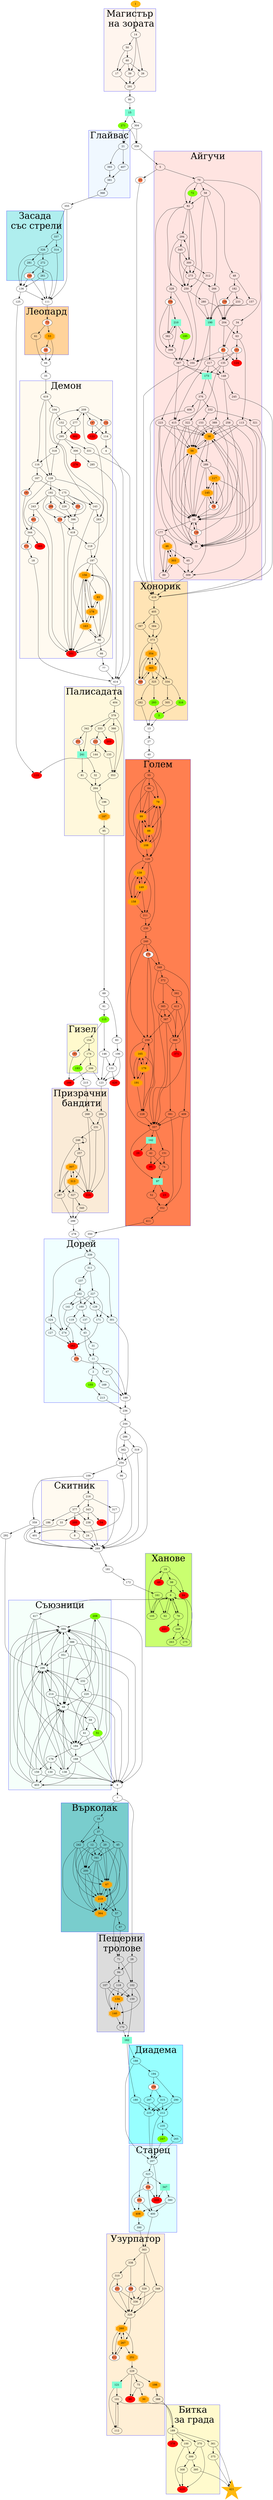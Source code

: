 digraph Uzurpator {
    fontsize = 50
    subgraph deaths {
        node [color=red, style=filled] 
        23, 29, 49, 54, 84, 85, 90, 110, 122, 124, 166, 201
        203, 205, 221, 224, 262, 276, 302, 335, 371, 378
        383, 410, 420
    }
    subgraph battles {
        node [shape=doubleoctagon, color=orange, style=filled]
        30, 38, 46, 53, 67, 79, 56, 88, 93, 99, 108, 117, 134
        139, 140, 145, 149, 156, 158, 163, 165, 178, 179, 187
        191, 198, 219, 251, 260, 267, 303, 307, 313, 354, 364
        365, 408
    }
    subgraph chance {
        node [shape=box, color=aquamarine, style=filled]
        15, 97, 121, 142, 162, 190, 210, 241, 347, 173
    }
    subgraph awards {
        node [color=chartreuse, style=filled]
        3, 72, 115, 195, 271, 293, 316, 193, 155, 208, 51, 247
    }
    subgraph bads {
        node [style=radial, fillcolor="coral;0.2:white;0.8"]
        36, 73, 76, 92, 103, 126, 132, 147, 183, 185, 222
        234, 252, 253, 255, 270, 279, 288, 298, 346
        356, 358, 369, 374, 402, 412, 239, 25, 248, 256
    }

    subgraph cluster_magistar_na_zorata {
        color = blue
        bgcolor = seashell
        label = "Магистър\n на зората"
        14, 50, 60, 39, 26, 17, 291
    }

    subgraph cluster_honorik {
        color = blue
        bgcolor = moccasin
        label = "Хонорик"
        416, 405, 397, 384, 373, 354, 365, 346, 325, 334, 282
        293, 316, 305, 3
    }

    subgraph cluster_glayvas {
        color = blue
        bgcolor = aliceblue
        label = "Глайвас"
        21, 393, 407, 381, 368
    }

    subgraph cluster_ayguchi {
        color = blue
        bgcolor = mistyrose
        label = "Айгучи"
        5, 70, 72, 58, 34, 48, 82, 294, 300, 273, 250, 164
        182, 239, 233, 190, 239, 204, 217, 223, 56, 22
        38, 10, 63, 312, 157, 266, 113, 280, 328, 356, 345, 210
        382, 195, 398, 103, 92, 367, 124, 173, 135, 376
        415, 148, 322, 332, 389, 258, 153, 245, 321, 177, 303
        46, 89, 65, 309, 289, 117, 145, 76, 126, 406
    }

    subgraph cluster_golem {
        color = blue
        bgcolor = coral
        label = "Голем"
        55, 64, 79, 88, 99, 108, 120, 139, 149, 158, 211, 230
        240, 270, 259, 165, 179, 191, 228, 348, 372, 385, 392, 413
        360, 357, 142, 29, 42, 151, 85, 74, 97, 23, 52, 352, 411
        387, 409, 391, 371
    }

    subgraph cluster_zasada_streli {
        color = blue
        bgcolor = paleturquoise
        label = "Засада\n със стрели"
        337, 326, 281, 272, 314, 261, 248
    }

    subgraph cluster_leopard {
        color = blue
        bgcolor = burlywood1
        label = "Леопард"
        73, 53, 61, 36
    }

    subgraph cluster_demon {
        color = blue
        bgcolor = floralwhite
        label = "Демон"
        419, 104, 116, 128, 143, 152, 167, 175, 183, 192, 243, 234, 288, 255
        226, 402, 396, 418, 344, 374, 18, 201, 283, 218, 197, 209, 147
        132, 277, 122, 114, 295, 302, 156, 93, 178, 163, 86, 66, 276, 285
        4, 331, 383, 318, 306
    }

    subgraph cluster_palisadata {
        color = blue
        bgcolor = cornsilk
        label = "Палисадата"
        404, 379, 366, 342, 333, 222, 203, 252, 144, 133, 241, 353, 32, 81, 264
        196, 187, 95
    }

    subgraph cluster_prizrachni_banditi {
        color = blue
        bgcolor = antiquewhite
        label = "Призрачни\n бандити"
        284, 268, 231, 246, 257, 307, 313, 224, 327, 340, 287
    }

    subgraph cluster_gizel {
        color = blue
        bgcolor = lemonchiffon
        label = "Гизел"
        154, 174, 185, 193, 206
    }

    subgraph cluster_dorei {
        color = blue
        bgcolor = azure
        label = "Дорей"
        324, 311, 301, 274, 127, 339, 262, 279, 237, 202, 227, 160, 129, 141
        137, 119, 171, 31, 11, 2, 47, 155, 213, 169, 43
    }

    subgraph cluster_skitnik {
        color = blue
        bgcolor = floralwhite
        label = "Скитник"
        216, 377, 343, 238, 205, 186, 8, 24, 33, 54
    }

    subgraph cluster_hanove {
        color = blue
        bgcolor = darkolivegreen1
        label = "Ханове"
        161, 105, 62, 78, 19, 49, 98, 6, 84, 221, 249, 275, 263
    }

    subgraph cluster_sayuznici {
        color = blue
        bgcolor = mintcream
        label = "Съюзници"
        417, 394, 296, 184, 68, 232, 214, 220, 208, 176, 168, 159, 130, 138
        403, 386, 351, 59, 51, 41
    }

    subgraph cluster_varkolak {
        color = blue
        bgcolor = darkslategray3
        label = "Върколак"
        16, 37, 242, 12, 45, 20, 341, 200, 67, 219, 364, 57, 87
    }

    subgraph cluster_peshterni_trolove {
        color = blue
        bgcolor = gainsboro
        label = "Пещерни\n тролове"
        28, 71, 94, 102, 107, 118, 150, 134, 140, 170
    }

    subgraph cluster_diadema {
        color = blue
        bgcolor = darkslategray1
        label = "Диадема"
        188, 194, 256, 297, 314, 290, 180, 225, 212, 235, 247, 265, 315
    }

    subgraph cluster_starec {
        color = blue
        bgcolor = lightcyan
        label = "Старец"
        207, 323, 335, 358, 347, 369, 380, 408, 390, 400
    }

    subgraph cluster_uzurpator {
        color = blue
        bgcolor = papayawhip
        label = "Узурпатор"
        363, 338, 310, 329, 298, 253, 349, 336, 320, 260, 267, 412, 251, 229
        121, 75, 198, 101, 90, 30, 388, 113, 112
    }

    subgraph cluster_bitka_za_grada {
        color = blue
        bgcolor = lemonchiffon
        label = "Битка\n за града"
        189, 378, 100, 379, 399, 361, 308, 395, 375, 370, 410
    }

    1 [color=darkgoldenrod1, style=filled]
    1 -> 14
    2 -> 155, 169
    3 -> 13
    4 -> 414
    5 -> 25, 70
    6 -> 417, 105, 78, 62
    7 -> 16, 28
    8 -> 269
    9 -> 7
    10 -> 177, 126
    11 -> 2, 47
    12 -> 341, 200, 67, 219, 364
    13 -> 27
    14 -> 26, 39, 50
    15 -> 304, 271
    16 -> 37, 242
    17 -> 291
    18 -> 414
    19 -> 49, 84, 98
    20 -> 341, 200, 67, 219, 364
    21 -> 407, 393
    22 -> 38, 56, 10
    23
    24 -> 269
    25 -> 416
    26 -> 291
    27 -> 40
    28 -> 94, 102
    29
    30 -> 189
    31 -> 11
    32 -> 264
    33 -> 269
    34 -> 63, 92
    35 -> 419
    36 -> 44
    37 -> 242, 12, 20, 45
    38 -> 289, 56, 22, 10
    39 -> 291
    40 -> 55
    41 -> 296, 394, 184, 9
    42 -> 85, 74
    43 -> 31, 11
    44 -> 35
    45 -> 341, 67, 219, 364
    46 -> 65, 303, 89
    47 -> 199
    48 -> 157, 182
    49
    50 -> 60, 17
    51 -> 296, 394, 184, 9
    52 -> 352
    53 -> 36, 44
    54
    55 -> 64, 79, 88, 99, 108
    56 -> 289, 38, 22, 10
    57 -> 87, 71
    58 -> 250, 266, 82
    59 -> 51, 41
    60 -> 26, 39, 17
    61 -> 44
    62 -> 6
    63 -> 113, 103
    64 -> 79, 88, 99, 108
    65 -> 309
    66 -> 77
    67 -> 57, 219, 364
    68 -> 59
    69 -> 83, 91
    70 -> 34, 48, 58, 72, 82
    71 -> 94, 102
    72 -> 82
    73 -> 61, 53
    74 -> 97
    75 -> 30, 90
    76 -> 10, 145, 117
    77 -> 414
    78 -> 6, 221, 249
    79 -> 120, 99, 108
    80 -> 15
    81 -> 264
    82 -> 294, 300, 273, 250, 164
    83 -> 106
    84
    85
    86 -> 66, 163, 178, 156, 201
    87 -> 71
    88 -> 120, 79, 99, 108
    89 -> 303, 46
    90
    91 -> 115
    92 -> 124, 135, 164
    93 -> 86, 178
    94 -> 107, 118
    95 -> 69
    96 -> 401
    97 -> 52, 23
    98 -> 6, 84
    99 -> 120, 79, 88, 108
    100 -> 399, 410
    101 -> 112, 189
    102 -> 134, 140, 150
    103 -> 124, 135, 164
    104 -> 143, 152
    105 -> 6, 19
    106 -> 123, 131
    107 -> 134, 140, 150
    108 -> 120, 79, 99, 88
    109 -> 359, 216
    110
    111 -> 73
    112 -> 101
    113 -> 56, 22, 38, 10
    114 -> 4
    115 -> 146, 154
    116 -> 167, 128
    117 -> 309, 145, 76, 10
    118 -> 134, 140, 150
    119 -> 274, 43
    120 -> 230, 139, 149, 158
    121 -> 101, 112
    122
    123 -> 284
    124
    125 -> 110
    126 -> 22, 38, 56, 10
    127 -> 262
    128 -> 192, 201, 283
    129 -> 301, 171
    130 -> 403, 296, 394, 68, 9
    131 -> 123, 420
    132 -> 122, 114
    133 -> 353
    134 -> 170, 140
    135 -> 415, 148, 173
    136 -> 125, 111
    137 -> 43
    138 -> 296, 394, 68, 9
    139 -> 211, 149, 158
    140 -> 170, 134
    141 -> 262
    142 -> 42, 29
    143 -> 201, 283
    144 -> 110
    145 -> 309, 117, 76, 10
    146 -> 123, 131
    147 -> 122, 114
    148 -> 245, 258
    149 -> 211, 139, 158
    150 -> 162
    151 -> 85, 74
    152 -> 295, 302
    153 -> 56, 22, 38, 10
    154 -> 174, 185
    155 -> 213
    156 -> 93, 86, 163, 178, 201
    157 -> 204, 190
    158 -> 211, 139, 149
    159 -> 403, 296, 394, 68, 9
    160 -> 137, 119
    161 -> 105, 78, 62
    162 -> 180, 188
    163 -> 86, 156, 178, 201
    164 -> 416
    165 -> 228, 191, 179
    166
    167 -> 175, 183
    168 -> 138, 403, 296, 394, 68, 9
    169 -> 199
    170 -> 162
    171 -> 262
    172 -> 161
    173 -> 376, 389
    174 -> 193, 206
    175 -> 226, 234, 143, 255
    176 -> 159, 130, 138
    177 -> 46, 89, 303
    178 -> 93, 163, 156
    179 -> 228, 191, 165
    180 -> 225, 212
    181 -> 172
    182 -> 233, 239
    183 -> 344
    184 -> 176, 168
    185 -> 166
    186 -> 269
    187 -> 95
    188 -> 194, 207
    189 -> 100, 361, 370, 378
    190 -> 217, 223
    191 -> 228, 165, 179
    192 -> 288, 226, 234, 243, 255
    193 -> 215
    194 -> 290, 256
    195 -> 367
    196 -> 187
    197 -> 178, 163, 156, 201
    198 -> 388
    199 -> 236
    200 -> 67, 219, 364
    201
    202 -> 274, 160, 141, 129
    203
    204 -> 63, 92
    205 -> 24, 8
    206 -> 123, 166
    207 -> 323, 335
    208 -> 394, 184, 68, 9
    209 -> 132, 147, 277
    210 -> 195, 398, 382
    211 -> 230
    212 -> 207, 235
    213 -> 236
    214 -> 394, 184, 68, 9
    215 -> 268
    216 -> 377, 343, 317
    217 -> 415, 148, 173
    218 -> 209, 197
    219 -> 57, 67, 364
    220 -> 394, 184, 68, 9
    221
    222 -> 144, 133
    223 -> 56, 22, 38, 10
    224
    225 -> 207
    226 -> 396
    227 -> 171, 160, 141, 129
    228 -> 259, 357
    // 228 -> 48 - error
    229 -> 198, 121, 90, 75
    230 -> 240
    231 -> 246, 224
    232 -> 220, 208
    233 -> 204, 190
    234 -> 418, 201
    235 -> 247, 265
    236 -> 244
    237 -> 202
    238 -> 269
    239 -> 204, 190
    240 -> 259, 348, 270, 357
    241 -> 81, 32
    242 -> 341, 200, 67, 219, 364
    243 -> 201, 402
    244 -> 254, 269, 286
    245 -> 416
    246 -> 257, 287, 246
    247 -> 207
    248 -> 111, 136
    249 -> 263, 275
    250 -> 280, 164
    251 -> 229
    252 -> 241
    253 -> 336, 320
    254 -> 96, 109
    255 -> 396
    256 -> 297, 315
    257 -> 224, 307, 313
    258 -> 56, 22, 38, 10
    259 -> 165, 179, 191
    260 -> 412, 267, 251
    261 -> 111, 136
    262 -> 279
    263 -> 6
    264 -> 196, 187
    265 -> 207
    266 -> 204, 190
    267 -> 412, 260, 251
    268 -> 224, 231
    269 -> 181
    270 -> 259, 348, 357
    271 -> 330, 21
    272 -> 261, 248
    273 -> 250, 266
    274 -> 262
    275 -> 6
    276
    277 -> 295, 302
    278 -> 339
    279 -> 199
    280 -> 190, 204
    281 -> 111, 136
    282 -> 13
    283 -> 209, 197
    284 -> 224, 231
    285 -> 414
    286 -> 362, 319
    287 -> 299
    288 -> 396
    289 -> 10, 145, 76, 117
    290 -> 225, 212
    291 -> 80
    292 -> 296
    293 -> 3
    294 -> 328, 345
    295 -> 306, 318, 331
    296 -> 232, 214
    297 -> 225, 212
    298 -> 336, 320
    299 -> 278
    300 -> 312, 250, 273, 294
    301 -> 199
    302
    303 -> 309, 89, 46
    304 -> 330, 21
    305 -> 13
    306 -> 285, 276
    307 -> 327, 313, 287, 224
    308 -> 410
    309 -> 416
    310 -> 253, 320
    311 -> 237, 227
    312 -> 190
    313 -> 327, 307, 287, 224
    314 -> 111, 136
    315 -> 225, 212
    316 -> 3
    317 -> 269
    318 -> 116, 128
    319 -> 254, 269
    320 -> 267, 260
    321 -> 416
    322 -> 56, 22, 38, 10
    323 -> 347, 358, 369
    324 -> 274, 127
    325 -> 293, 282
    326 -> 281, 272
    327 -> 340, 299
    328 -> 367, 356
    329 -> 336, 320
    330 -> 5
    331 -> 414
    332 -> 321, 153
    333 -> 222, 203
    334 -> 316, 305
    335
    336 -> 320
    337 -> 326, 314
    338 -> 310, 298
    339 -> 324, 311, 301
    340 -> 299
    341 -> 200, 67, 219, 364
    342 -> 252, 241
    343 -> 238, 54, 33
    344 -> 374, 383
    345 -> 300, 250, 273
    346 -> 365, 354
    347 -> 380, 335
    348 -> 360, 372, 387
    349 -> 336, 320
    350 -> 339
    351 -> 296, 394, 68, 9
    352 -> 411
    353 -> 264
    354 -> 334, 325, 365, 346
    355 -> 111, 337
    356 -> 382, 398, 210
    357 -> 151, 142, 97
    358 -> 335, 408, 400
    359 -> 292, 401
    360 -> 371, 391
    361 -> 375, 421
    362 -> 254, 269
    363 -> 349, 338, 329
    364 -> 67, 219
    365 -> 334, 325, 354, 346
    366 -> 353
    367 -> 148, 173, 415
    368 -> 355
    369 -> 408, 400
    370 -> 399, 410
    371
    372 -> 385, 392
    373 -> 365, 354, 346
    374 -> 18
    375 -> 421
    376 -> 332, 322, 406
    377 -> 238, 205, 186
    378
    379 -> 366, 353, 342, 333
    380 -> 408, 400
    381 -> 368
    382 -> 398, 210
    383
    384 -> 373
    385 -> 360, 387, 357
    386 -> 296, 184, 68, 9, 351
    387 -> 259, 360, 357
    388 -> 189
    389 -> 56, 22, 38, 10
    390 -> 363
    391 -> 352, 357
    392 -> 409, 413
    393 -> 381
    394 -> 386
    395 -> 421
    396 -> 418
    397 -> 373
    398 -> 367
    399 -> 308, 395
    400 -> 363
    401 -> 269
    402 -> 344
    403 -> 296, 394, 68, 9
    404 -> 379
    405 -> 397, 384, 373
    406 -> 416
    407 -> 381
    408 -> 390
    409 -> 352, 357
    410
    411 -> 350
    412 -> 260, 267
    413 -> 360, 387, 357
    414 -> 404
    415 -> 56, 22, 38, 10
    416 -> 405
    417 -> 394, 296, 184, 68
    418 -> 218, 201
    419 -> 104, 116, 128
    420
    421 [shape=star, color=darkgoldenrod1, style=filled]
}